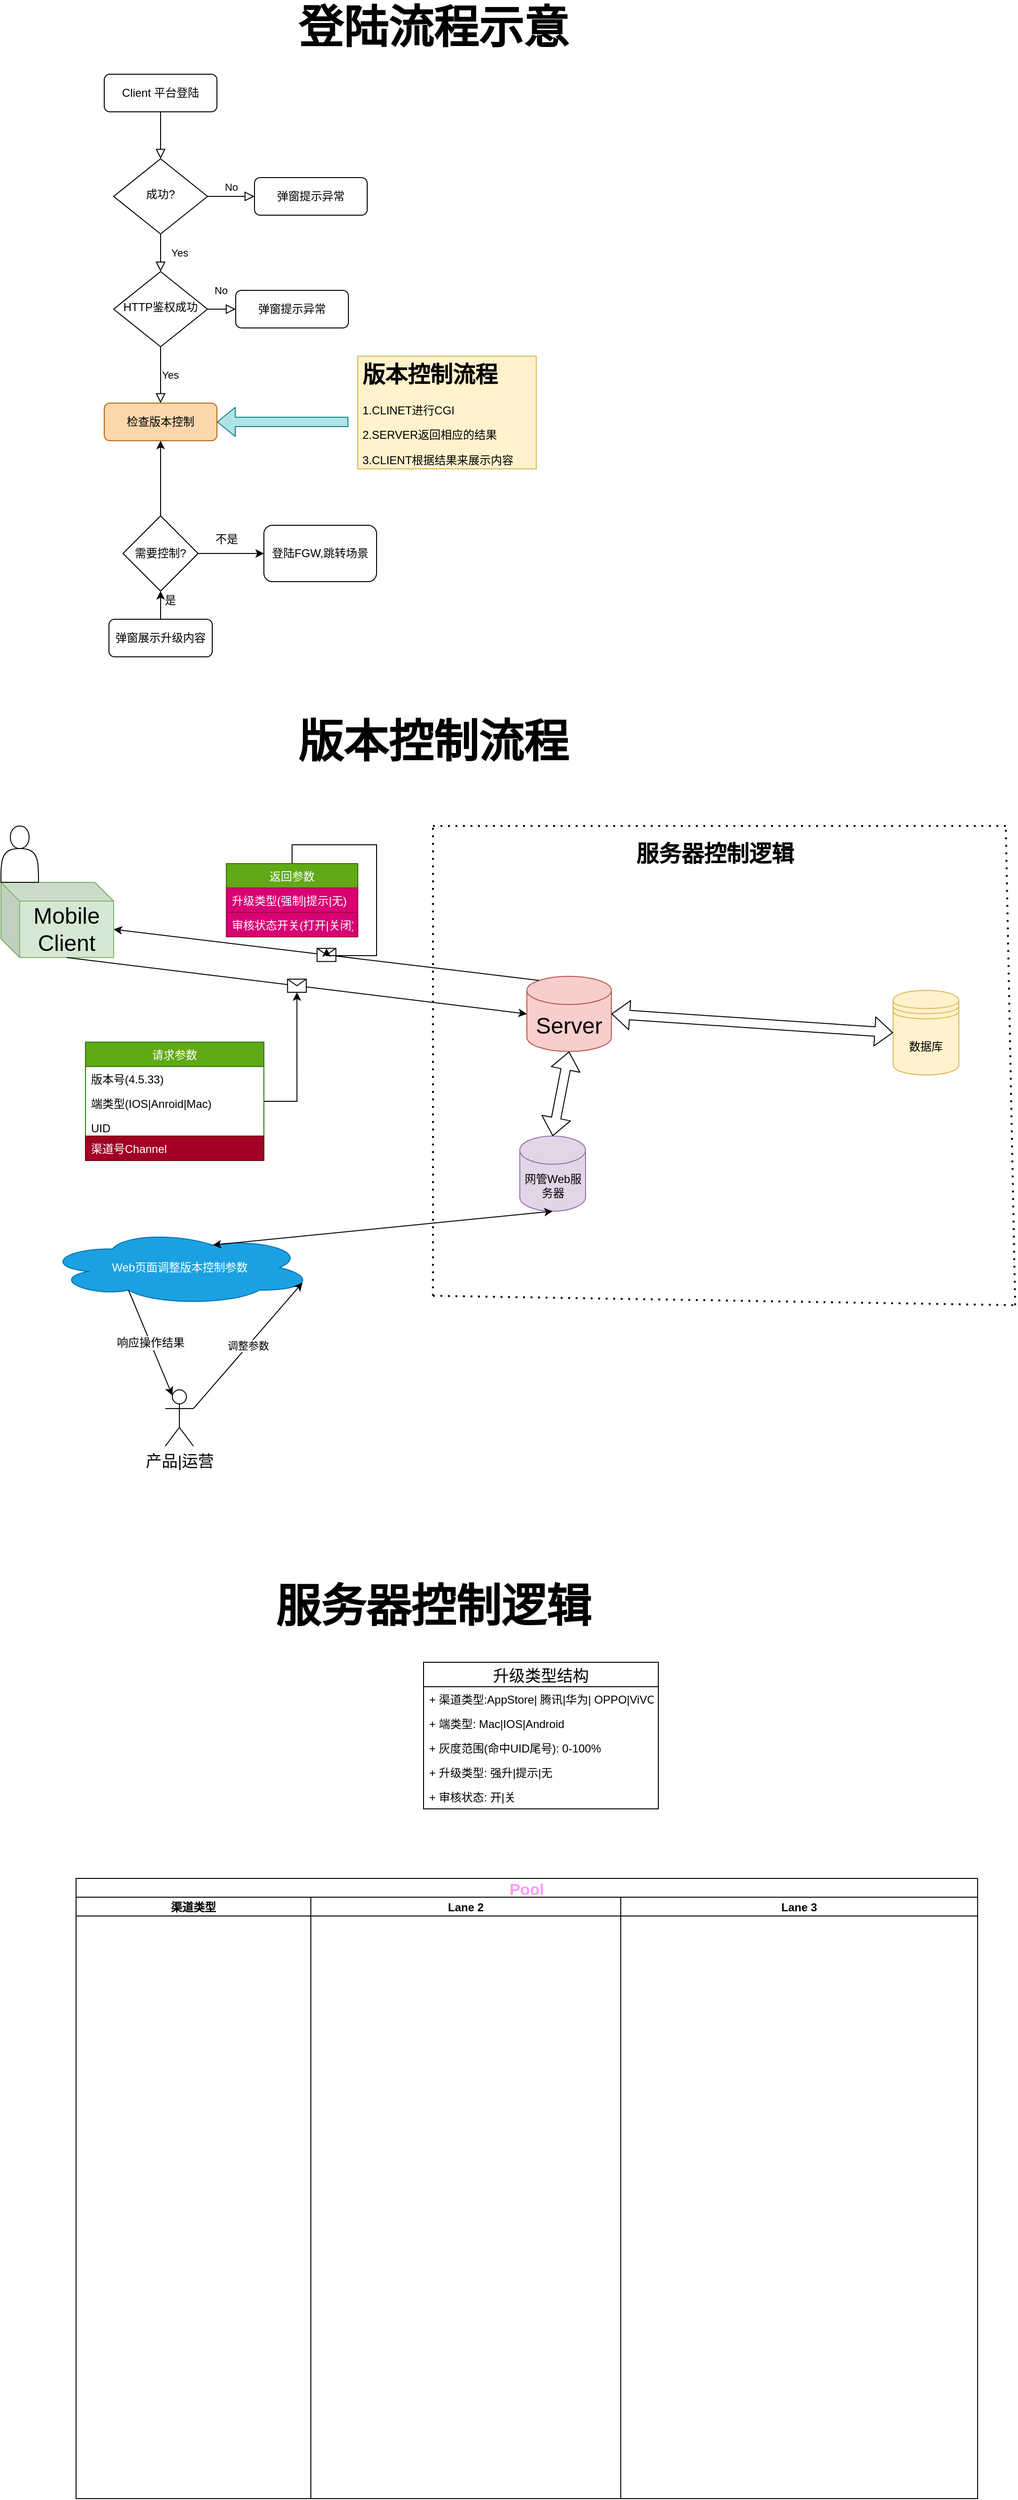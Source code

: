 <mxfile version="14.9.2" type="github">
  <diagram id="C5RBs43oDa-KdzZeNtuy" name="Page-1">
    <mxGraphModel dx="1449" dy="699" grid="1" gridSize="10" guides="1" tooltips="1" connect="1" arrows="1" fold="1" page="1" pageScale="1" pageWidth="827" pageHeight="1169" math="0" shadow="0">
      <root>
        <mxCell id="WIyWlLk6GJQsqaUBKTNV-0" />
        <mxCell id="WIyWlLk6GJQsqaUBKTNV-1" parent="WIyWlLk6GJQsqaUBKTNV-0" />
        <mxCell id="WIyWlLk6GJQsqaUBKTNV-2" value="" style="rounded=0;html=1;jettySize=auto;orthogonalLoop=1;fontSize=11;endArrow=block;endFill=0;endSize=8;strokeWidth=1;shadow=0;labelBackgroundColor=none;edgeStyle=orthogonalEdgeStyle;" parent="WIyWlLk6GJQsqaUBKTNV-1" source="WIyWlLk6GJQsqaUBKTNV-3" target="WIyWlLk6GJQsqaUBKTNV-6" edge="1">
          <mxGeometry relative="1" as="geometry" />
        </mxCell>
        <mxCell id="WIyWlLk6GJQsqaUBKTNV-3" value="Client&amp;nbsp;平台登陆" style="rounded=1;whiteSpace=wrap;html=1;fontSize=12;glass=0;strokeWidth=1;shadow=0;" parent="WIyWlLk6GJQsqaUBKTNV-1" vertex="1">
          <mxGeometry x="160" y="80" width="120" height="40" as="geometry" />
        </mxCell>
        <mxCell id="WIyWlLk6GJQsqaUBKTNV-4" value="Yes" style="rounded=0;html=1;jettySize=auto;orthogonalLoop=1;fontSize=11;endArrow=block;endFill=0;endSize=8;strokeWidth=1;shadow=0;labelBackgroundColor=none;edgeStyle=orthogonalEdgeStyle;" parent="WIyWlLk6GJQsqaUBKTNV-1" source="WIyWlLk6GJQsqaUBKTNV-6" target="WIyWlLk6GJQsqaUBKTNV-10" edge="1">
          <mxGeometry y="20" relative="1" as="geometry">
            <mxPoint as="offset" />
          </mxGeometry>
        </mxCell>
        <mxCell id="WIyWlLk6GJQsqaUBKTNV-5" value="No" style="edgeStyle=orthogonalEdgeStyle;rounded=0;html=1;jettySize=auto;orthogonalLoop=1;fontSize=11;endArrow=block;endFill=0;endSize=8;strokeWidth=1;shadow=0;labelBackgroundColor=none;" parent="WIyWlLk6GJQsqaUBKTNV-1" source="WIyWlLk6GJQsqaUBKTNV-6" target="WIyWlLk6GJQsqaUBKTNV-7" edge="1">
          <mxGeometry y="10" relative="1" as="geometry">
            <mxPoint as="offset" />
          </mxGeometry>
        </mxCell>
        <mxCell id="WIyWlLk6GJQsqaUBKTNV-6" value="成功?" style="rhombus;whiteSpace=wrap;html=1;shadow=0;fontFamily=Helvetica;fontSize=12;align=center;strokeWidth=1;spacing=6;spacingTop=-4;" parent="WIyWlLk6GJQsqaUBKTNV-1" vertex="1">
          <mxGeometry x="170" y="170" width="100" height="80" as="geometry" />
        </mxCell>
        <mxCell id="WIyWlLk6GJQsqaUBKTNV-7" value="弹窗提示异常" style="rounded=1;whiteSpace=wrap;html=1;fontSize=12;glass=0;strokeWidth=1;shadow=0;" parent="WIyWlLk6GJQsqaUBKTNV-1" vertex="1">
          <mxGeometry x="320" y="190" width="120" height="40" as="geometry" />
        </mxCell>
        <mxCell id="WIyWlLk6GJQsqaUBKTNV-8" value="No" style="rounded=0;html=1;jettySize=auto;orthogonalLoop=1;fontSize=11;endArrow=block;endFill=0;endSize=8;strokeWidth=1;shadow=0;labelBackgroundColor=none;edgeStyle=orthogonalEdgeStyle;" parent="WIyWlLk6GJQsqaUBKTNV-1" source="WIyWlLk6GJQsqaUBKTNV-10" target="WIyWlLk6GJQsqaUBKTNV-11" edge="1">
          <mxGeometry x="0.333" y="20" relative="1" as="geometry">
            <mxPoint as="offset" />
          </mxGeometry>
        </mxCell>
        <mxCell id="WIyWlLk6GJQsqaUBKTNV-9" value="Yes" style="edgeStyle=orthogonalEdgeStyle;rounded=0;html=1;jettySize=auto;orthogonalLoop=1;fontSize=11;endArrow=block;endFill=0;endSize=8;strokeWidth=1;shadow=0;labelBackgroundColor=none;" parent="WIyWlLk6GJQsqaUBKTNV-1" source="WIyWlLk6GJQsqaUBKTNV-10" target="WIyWlLk6GJQsqaUBKTNV-12" edge="1">
          <mxGeometry y="10" relative="1" as="geometry">
            <mxPoint as="offset" />
          </mxGeometry>
        </mxCell>
        <mxCell id="WIyWlLk6GJQsqaUBKTNV-10" value="HTTP鉴权成功" style="rhombus;whiteSpace=wrap;html=1;shadow=0;fontFamily=Helvetica;fontSize=12;align=center;strokeWidth=1;spacing=6;spacingTop=-4;" parent="WIyWlLk6GJQsqaUBKTNV-1" vertex="1">
          <mxGeometry x="170" y="290" width="100" height="80" as="geometry" />
        </mxCell>
        <mxCell id="WIyWlLk6GJQsqaUBKTNV-11" value="弹窗提示异常" style="rounded=1;whiteSpace=wrap;html=1;fontSize=12;glass=0;strokeWidth=1;shadow=0;" parent="WIyWlLk6GJQsqaUBKTNV-1" vertex="1">
          <mxGeometry x="300" y="310" width="120" height="40" as="geometry" />
        </mxCell>
        <mxCell id="WIyWlLk6GJQsqaUBKTNV-12" value="检查版本控制" style="rounded=1;whiteSpace=wrap;html=1;fontSize=12;glass=0;strokeWidth=1;shadow=0;fillColor=#fad7ac;strokeColor=#b46504;" parent="WIyWlLk6GJQsqaUBKTNV-1" vertex="1">
          <mxGeometry x="160" y="430" width="120" height="40" as="geometry" />
        </mxCell>
        <mxCell id="D4YN4v9mlvJEu1m4oH__-1" style="edgeStyle=orthogonalEdgeStyle;rounded=0;orthogonalLoop=1;jettySize=auto;html=1;" parent="WIyWlLk6GJQsqaUBKTNV-1" source="D4YN4v9mlvJEu1m4oH__-0" target="WIyWlLk6GJQsqaUBKTNV-12" edge="1">
          <mxGeometry relative="1" as="geometry" />
        </mxCell>
        <mxCell id="D4YN4v9mlvJEu1m4oH__-6" style="edgeStyle=orthogonalEdgeStyle;rounded=0;orthogonalLoop=1;jettySize=auto;html=1;entryX=0;entryY=0.5;entryDx=0;entryDy=0;" parent="WIyWlLk6GJQsqaUBKTNV-1" source="D4YN4v9mlvJEu1m4oH__-0" target="D4YN4v9mlvJEu1m4oH__-2" edge="1">
          <mxGeometry relative="1" as="geometry" />
        </mxCell>
        <mxCell id="D4YN4v9mlvJEu1m4oH__-0" value="需要控制?" style="rhombus;whiteSpace=wrap;html=1;" parent="WIyWlLk6GJQsqaUBKTNV-1" vertex="1">
          <mxGeometry x="180" y="550" width="80" height="80" as="geometry" />
        </mxCell>
        <mxCell id="D4YN4v9mlvJEu1m4oH__-2" value="登陆FGW,跳转场景" style="rounded=1;whiteSpace=wrap;html=1;" parent="WIyWlLk6GJQsqaUBKTNV-1" vertex="1">
          <mxGeometry x="330" y="560" width="120" height="60" as="geometry" />
        </mxCell>
        <mxCell id="D4YN4v9mlvJEu1m4oH__-4" style="edgeStyle=orthogonalEdgeStyle;rounded=0;orthogonalLoop=1;jettySize=auto;html=1;" parent="WIyWlLk6GJQsqaUBKTNV-1" source="D4YN4v9mlvJEu1m4oH__-3" target="D4YN4v9mlvJEu1m4oH__-0" edge="1">
          <mxGeometry relative="1" as="geometry" />
        </mxCell>
        <mxCell id="D4YN4v9mlvJEu1m4oH__-3" value="弹窗展示升级内容" style="rounded=1;whiteSpace=wrap;html=1;" parent="WIyWlLk6GJQsqaUBKTNV-1" vertex="1">
          <mxGeometry x="165" y="660" width="110" height="40" as="geometry" />
        </mxCell>
        <mxCell id="D4YN4v9mlvJEu1m4oH__-5" value="是" style="text;html=1;align=center;verticalAlign=middle;resizable=0;points=[];autosize=1;strokeColor=none;" parent="WIyWlLk6GJQsqaUBKTNV-1" vertex="1">
          <mxGeometry x="215" y="630" width="30" height="20" as="geometry" />
        </mxCell>
        <mxCell id="D4YN4v9mlvJEu1m4oH__-7" value="不是" style="text;html=1;align=center;verticalAlign=middle;resizable=0;points=[];autosize=1;strokeColor=none;" parent="WIyWlLk6GJQsqaUBKTNV-1" vertex="1">
          <mxGeometry x="270" y="565" width="40" height="20" as="geometry" />
        </mxCell>
        <mxCell id="D4YN4v9mlvJEu1m4oH__-8" value="" style="shape=flexArrow;endArrow=classic;html=1;entryX=1;entryY=0.5;entryDx=0;entryDy=0;fillColor=#b0e3e6;strokeColor=#0e8088;" parent="WIyWlLk6GJQsqaUBKTNV-1" target="WIyWlLk6GJQsqaUBKTNV-12" edge="1">
          <mxGeometry width="50" height="50" relative="1" as="geometry">
            <mxPoint x="420" y="450" as="sourcePoint" />
            <mxPoint x="464" y="430" as="targetPoint" />
          </mxGeometry>
        </mxCell>
        <mxCell id="D4YN4v9mlvJEu1m4oH__-9" value="&lt;h1&gt;版本控制流程&lt;/h1&gt;&lt;p&gt;1.CLINET进行CGI&lt;/p&gt;&lt;p&gt;2.SERVER返回相应的结果&lt;/p&gt;&lt;p&gt;3.CLIENT根据结果来展示内容&lt;/p&gt;" style="text;html=1;strokeColor=#d6b656;fillColor=#fff2cc;spacing=5;spacingTop=-20;whiteSpace=wrap;overflow=hidden;rounded=0;" parent="WIyWlLk6GJQsqaUBKTNV-1" vertex="1">
          <mxGeometry x="430" y="380" width="190" height="120" as="geometry" />
        </mxCell>
        <mxCell id="D4YN4v9mlvJEu1m4oH__-10" value="&lt;font style=&quot;font-size: 48px&quot;&gt;登陆流程示意&lt;/font&gt;" style="text;html=1;align=center;verticalAlign=middle;resizable=0;points=[];autosize=1;strokeColor=none;fontSize=24;fontStyle=1" parent="WIyWlLk6GJQsqaUBKTNV-1" vertex="1">
          <mxGeometry x="360" y="10" width="300" height="40" as="geometry" />
        </mxCell>
        <mxCell id="D4YN4v9mlvJEu1m4oH__-46" value="&lt;h1 style=&quot;text-align: left&quot;&gt;版本控制流程&lt;/h1&gt;" style="text;html=1;align=center;verticalAlign=middle;resizable=0;points=[];autosize=1;strokeColor=none;fontSize=24;" parent="WIyWlLk6GJQsqaUBKTNV-1" vertex="1">
          <mxGeometry x="360" y="740" width="300" height="100" as="geometry" />
        </mxCell>
        <mxCell id="D4YN4v9mlvJEu1m4oH__-47" value="Mobile&lt;br&gt;Client" style="shape=cube;whiteSpace=wrap;html=1;boundedLbl=1;backgroundOutline=1;darkOpacity=0.05;darkOpacity2=0.1;fontSize=24;fillColor=#d5e8d4;strokeColor=#82b366;" parent="WIyWlLk6GJQsqaUBKTNV-1" vertex="1">
          <mxGeometry x="50" y="940" width="120" height="80" as="geometry" />
        </mxCell>
        <mxCell id="D4YN4v9mlvJEu1m4oH__-48" value="Server" style="shape=cylinder3;whiteSpace=wrap;html=1;boundedLbl=1;backgroundOutline=1;size=15;fontSize=24;fillColor=#f8cecc;strokeColor=#b85450;" parent="WIyWlLk6GJQsqaUBKTNV-1" vertex="1">
          <mxGeometry x="610" y="1040" width="90" height="80" as="geometry" />
        </mxCell>
        <mxCell id="0dqQhRruF30PHTMvhqvC-68" style="edgeStyle=orthogonalEdgeStyle;rounded=0;orthogonalLoop=1;jettySize=auto;html=1;entryX=0.5;entryY=1;entryDx=0;entryDy=0;" edge="1" parent="WIyWlLk6GJQsqaUBKTNV-1" source="0dqQhRruF30PHTMvhqvC-1" target="0dqQhRruF30PHTMvhqvC-66">
          <mxGeometry relative="1" as="geometry" />
        </mxCell>
        <mxCell id="0dqQhRruF30PHTMvhqvC-1" value="请求参数" style="swimlane;fontStyle=0;childLayout=stackLayout;horizontal=1;startSize=26;horizontalStack=0;resizeParent=1;resizeParentMax=0;resizeLast=0;collapsible=1;marginBottom=0;autosize=1;metaEdit=1;aspect=fixed;fillColor=#60a917;strokeColor=#2D7600;fontColor=#ffffff;" vertex="1" parent="WIyWlLk6GJQsqaUBKTNV-1">
          <mxGeometry x="140" y="1110" width="190" height="126" as="geometry" />
        </mxCell>
        <mxCell id="0dqQhRruF30PHTMvhqvC-2" value="版本号(4.5.33)" style="text;strokeColor=none;fillColor=none;align=left;verticalAlign=top;spacingLeft=4;spacingRight=4;overflow=hidden;rotatable=0;points=[[0,0.5],[1,0.5]];portConstraint=eastwest;" vertex="1" parent="0dqQhRruF30PHTMvhqvC-1">
          <mxGeometry y="26" width="190" height="26" as="geometry" />
        </mxCell>
        <mxCell id="0dqQhRruF30PHTMvhqvC-3" value="端类型(IOS|Anroid|Mac)" style="text;strokeColor=none;fillColor=none;align=left;verticalAlign=top;spacingLeft=4;spacingRight=4;overflow=hidden;rotatable=0;points=[[0,0.5],[1,0.5]];portConstraint=eastwest;" vertex="1" parent="0dqQhRruF30PHTMvhqvC-1">
          <mxGeometry y="52" width="190" height="26" as="geometry" />
        </mxCell>
        <object label="UID" Channel="" id="0dqQhRruF30PHTMvhqvC-4">
          <mxCell style="text;strokeColor=none;fillColor=none;align=left;verticalAlign=top;spacingLeft=4;spacingRight=4;overflow=hidden;rotatable=0;points=[[0,0.5],[1,0.5]];portConstraint=eastwest;" vertex="1" parent="0dqQhRruF30PHTMvhqvC-1">
            <mxGeometry y="78" width="190" height="22" as="geometry" />
          </mxCell>
        </object>
        <mxCell id="0dqQhRruF30PHTMvhqvC-62" value="渠道号Channel" style="text;strokeColor=#6F0000;fillColor=#a20025;align=left;verticalAlign=top;spacingLeft=4;spacingRight=4;overflow=hidden;rotatable=0;points=[[0,0.5],[1,0.5]];portConstraint=eastwest;fontColor=#ffffff;" vertex="1" parent="0dqQhRruF30PHTMvhqvC-1">
          <mxGeometry y="100" width="190" height="26" as="geometry" />
        </mxCell>
        <mxCell id="0dqQhRruF30PHTMvhqvC-7" value="" style="shape=actor;whiteSpace=wrap;html=1;" vertex="1" parent="WIyWlLk6GJQsqaUBKTNV-1">
          <mxGeometry x="50" y="880" width="40" height="60" as="geometry" />
        </mxCell>
        <mxCell id="0dqQhRruF30PHTMvhqvC-8" value="数据库" style="shape=datastore;whiteSpace=wrap;html=1;fillColor=#fff2cc;strokeColor=#d6b656;" vertex="1" parent="WIyWlLk6GJQsqaUBKTNV-1">
          <mxGeometry x="1000" y="1055" width="70" height="90" as="geometry" />
        </mxCell>
        <mxCell id="0dqQhRruF30PHTMvhqvC-9" value="产品|运营&lt;br style=&quot;font-size: 17px;&quot;&gt;" style="shape=umlActor;verticalLabelPosition=bottom;verticalAlign=top;html=1;outlineConnect=0;fontSize=17;" vertex="1" parent="WIyWlLk6GJQsqaUBKTNV-1">
          <mxGeometry x="225" y="1480" width="30" height="60" as="geometry" />
        </mxCell>
        <mxCell id="0dqQhRruF30PHTMvhqvC-10" value="Web页面调整版本控制参数" style="ellipse;shape=cloud;whiteSpace=wrap;html=1;fillColor=#1ba1e2;strokeColor=#006EAF;fontColor=#ffffff;" vertex="1" parent="WIyWlLk6GJQsqaUBKTNV-1">
          <mxGeometry x="97.5" y="1310" width="285" height="80" as="geometry" />
        </mxCell>
        <mxCell id="0dqQhRruF30PHTMvhqvC-19" value="网管Web服务器" style="shape=cylinder3;whiteSpace=wrap;html=1;boundedLbl=1;backgroundOutline=1;size=15;fillColor=#e1d5e7;strokeColor=#9673a6;" vertex="1" parent="WIyWlLk6GJQsqaUBKTNV-1">
          <mxGeometry x="602.5" y="1210" width="70" height="80" as="geometry" />
        </mxCell>
        <mxCell id="0dqQhRruF30PHTMvhqvC-33" value="" style="endArrow=classic;html=1;entryX=0.25;entryY=0.1;entryDx=0;entryDy=0;entryPerimeter=0;exitX=0.31;exitY=0.8;exitDx=0;exitDy=0;exitPerimeter=0;" edge="1" parent="WIyWlLk6GJQsqaUBKTNV-1" source="0dqQhRruF30PHTMvhqvC-10" target="0dqQhRruF30PHTMvhqvC-9">
          <mxGeometry relative="1" as="geometry">
            <mxPoint x="360" y="1540" as="sourcePoint" />
            <mxPoint x="460" y="1540" as="targetPoint" />
          </mxGeometry>
        </mxCell>
        <mxCell id="0dqQhRruF30PHTMvhqvC-34" value="&lt;span style=&quot;font-size: 12px ; background-color: rgb(248 , 249 , 250)&quot;&gt;响应操作结果&lt;/span&gt;" style="edgeLabel;resizable=0;html=1;align=center;verticalAlign=middle;" connectable="0" vertex="1" parent="0dqQhRruF30PHTMvhqvC-33">
          <mxGeometry relative="1" as="geometry" />
        </mxCell>
        <mxCell id="0dqQhRruF30PHTMvhqvC-35" value="" style="endArrow=classic;html=1;entryX=0.96;entryY=0.7;entryDx=0;entryDy=0;entryPerimeter=0;exitX=1;exitY=0.333;exitDx=0;exitDy=0;exitPerimeter=0;" edge="1" parent="WIyWlLk6GJQsqaUBKTNV-1" source="0dqQhRruF30PHTMvhqvC-9" target="0dqQhRruF30PHTMvhqvC-10">
          <mxGeometry relative="1" as="geometry">
            <mxPoint x="495" y="1670" as="sourcePoint" />
            <mxPoint x="655" y="1670" as="targetPoint" />
          </mxGeometry>
        </mxCell>
        <mxCell id="0dqQhRruF30PHTMvhqvC-36" value="调整参数" style="edgeLabel;resizable=0;html=1;align=center;verticalAlign=middle;" connectable="0" vertex="1" parent="0dqQhRruF30PHTMvhqvC-35">
          <mxGeometry relative="1" as="geometry" />
        </mxCell>
        <mxCell id="0dqQhRruF30PHTMvhqvC-39" value="" style="shape=flexArrow;endArrow=classic;startArrow=classic;html=1;entryX=0.5;entryY=1;entryDx=0;entryDy=0;entryPerimeter=0;exitX=0.5;exitY=0;exitDx=0;exitDy=0;exitPerimeter=0;" edge="1" parent="WIyWlLk6GJQsqaUBKTNV-1" source="0dqQhRruF30PHTMvhqvC-19" target="D4YN4v9mlvJEu1m4oH__-48">
          <mxGeometry width="100" height="100" relative="1" as="geometry">
            <mxPoint x="350" y="1250" as="sourcePoint" />
            <mxPoint x="450" y="1150" as="targetPoint" />
          </mxGeometry>
        </mxCell>
        <mxCell id="0dqQhRruF30PHTMvhqvC-41" value="" style="endArrow=classic;startArrow=classic;html=1;exitX=0.625;exitY=0.2;exitDx=0;exitDy=0;exitPerimeter=0;entryX=0.5;entryY=1;entryDx=0;entryDy=0;entryPerimeter=0;" edge="1" parent="WIyWlLk6GJQsqaUBKTNV-1" source="0dqQhRruF30PHTMvhqvC-10" target="0dqQhRruF30PHTMvhqvC-19">
          <mxGeometry width="50" height="50" relative="1" as="geometry">
            <mxPoint x="390" y="1360" as="sourcePoint" />
            <mxPoint x="440" y="1310" as="targetPoint" />
          </mxGeometry>
        </mxCell>
        <mxCell id="0dqQhRruF30PHTMvhqvC-42" value="" style="shape=flexArrow;endArrow=classic;startArrow=classic;html=1;entryX=0;entryY=0.5;entryDx=0;entryDy=0;exitX=1;exitY=0.5;exitDx=0;exitDy=0;exitPerimeter=0;" edge="1" parent="WIyWlLk6GJQsqaUBKTNV-1" source="D4YN4v9mlvJEu1m4oH__-48" target="0dqQhRruF30PHTMvhqvC-8">
          <mxGeometry width="100" height="100" relative="1" as="geometry">
            <mxPoint x="590" y="1110" as="sourcePoint" />
            <mxPoint x="460" y="1080" as="targetPoint" />
            <Array as="points" />
          </mxGeometry>
        </mxCell>
        <mxCell id="0dqQhRruF30PHTMvhqvC-65" value="" style="endArrow=classic;html=1;exitX=0;exitY=0;exitDx=70;exitDy=80;exitPerimeter=0;entryX=0;entryY=0.5;entryDx=0;entryDy=0;entryPerimeter=0;" edge="1" parent="WIyWlLk6GJQsqaUBKTNV-1" source="D4YN4v9mlvJEu1m4oH__-47" target="D4YN4v9mlvJEu1m4oH__-48">
          <mxGeometry relative="1" as="geometry">
            <mxPoint x="290" y="1120" as="sourcePoint" />
            <mxPoint x="420" y="1110" as="targetPoint" />
          </mxGeometry>
        </mxCell>
        <mxCell id="0dqQhRruF30PHTMvhqvC-66" value="" style="shape=message;html=1;outlineConnect=0;" vertex="1" parent="0dqQhRruF30PHTMvhqvC-65">
          <mxGeometry width="20" height="14" relative="1" as="geometry">
            <mxPoint x="-10" y="-7" as="offset" />
          </mxGeometry>
        </mxCell>
        <mxCell id="0dqQhRruF30PHTMvhqvC-69" value="" style="endArrow=classic;html=1;exitX=0.145;exitY=0;exitDx=0;exitDy=4.35;exitPerimeter=0;entryX=0;entryY=0;entryDx=120;entryDy=50;entryPerimeter=0;" edge="1" parent="WIyWlLk6GJQsqaUBKTNV-1" source="D4YN4v9mlvJEu1m4oH__-48" target="D4YN4v9mlvJEu1m4oH__-47">
          <mxGeometry relative="1" as="geometry">
            <mxPoint x="290" y="1020" as="sourcePoint" />
            <mxPoint x="210" y="950" as="targetPoint" />
          </mxGeometry>
        </mxCell>
        <mxCell id="0dqQhRruF30PHTMvhqvC-70" value="" style="shape=message;html=1;outlineConnect=0;" vertex="1" parent="0dqQhRruF30PHTMvhqvC-69">
          <mxGeometry width="20" height="14" relative="1" as="geometry">
            <mxPoint x="-10" y="-7" as="offset" />
          </mxGeometry>
        </mxCell>
        <mxCell id="0dqQhRruF30PHTMvhqvC-75" style="edgeStyle=orthogonalEdgeStyle;rounded=0;orthogonalLoop=1;jettySize=auto;html=1;entryX=0.5;entryY=0;entryDx=0;entryDy=0;exitX=0.5;exitY=0;exitDx=0;exitDy=0;" edge="1" parent="WIyWlLk6GJQsqaUBKTNV-1" source="0dqQhRruF30PHTMvhqvC-71" target="0dqQhRruF30PHTMvhqvC-70">
          <mxGeometry relative="1" as="geometry" />
        </mxCell>
        <mxCell id="0dqQhRruF30PHTMvhqvC-71" value="返回参数" style="swimlane;fontStyle=0;childLayout=stackLayout;horizontal=1;startSize=26;horizontalStack=0;resizeParent=1;resizeParentMax=0;resizeLast=0;collapsible=1;marginBottom=0;fillColor=#60a917;strokeColor=#2D7600;fontColor=#ffffff;" vertex="1" parent="WIyWlLk6GJQsqaUBKTNV-1">
          <mxGeometry x="290" y="920" width="140" height="78" as="geometry" />
        </mxCell>
        <mxCell id="0dqQhRruF30PHTMvhqvC-72" value="升级类型(强制|提示|无)" style="text;strokeColor=#A50040;fillColor=#d80073;align=left;verticalAlign=top;spacingLeft=4;spacingRight=4;overflow=hidden;rotatable=0;points=[[0,0.5],[1,0.5]];portConstraint=eastwest;fontColor=#ffffff;" vertex="1" parent="0dqQhRruF30PHTMvhqvC-71">
          <mxGeometry y="26" width="140" height="26" as="geometry" />
        </mxCell>
        <mxCell id="0dqQhRruF30PHTMvhqvC-73" value="审核状态开关(打开|关闭)" style="text;strokeColor=#A50040;fillColor=#d80073;align=left;verticalAlign=top;spacingLeft=4;spacingRight=4;overflow=hidden;rotatable=0;points=[[0,0.5],[1,0.5]];portConstraint=eastwest;fontColor=#ffffff;" vertex="1" parent="0dqQhRruF30PHTMvhqvC-71">
          <mxGeometry y="52" width="140" height="26" as="geometry" />
        </mxCell>
        <mxCell id="0dqQhRruF30PHTMvhqvC-77" value="" style="endArrow=none;dashed=1;html=1;dashPattern=1 3;strokeWidth=2;" edge="1" parent="WIyWlLk6GJQsqaUBKTNV-1">
          <mxGeometry width="50" height="50" relative="1" as="geometry">
            <mxPoint x="510" y="1380" as="sourcePoint" />
            <mxPoint x="510" y="880" as="targetPoint" />
          </mxGeometry>
        </mxCell>
        <mxCell id="0dqQhRruF30PHTMvhqvC-78" value="" style="endArrow=none;dashed=1;html=1;dashPattern=1 3;strokeWidth=2;" edge="1" parent="WIyWlLk6GJQsqaUBKTNV-1">
          <mxGeometry width="50" height="50" relative="1" as="geometry">
            <mxPoint x="510" y="880" as="sourcePoint" />
            <mxPoint x="1120" y="880" as="targetPoint" />
          </mxGeometry>
        </mxCell>
        <mxCell id="0dqQhRruF30PHTMvhqvC-79" value="" style="endArrow=none;dashed=1;html=1;dashPattern=1 3;strokeWidth=2;" edge="1" parent="WIyWlLk6GJQsqaUBKTNV-1">
          <mxGeometry width="50" height="50" relative="1" as="geometry">
            <mxPoint x="1130" y="1390" as="sourcePoint" />
            <mxPoint x="1120" y="880" as="targetPoint" />
          </mxGeometry>
        </mxCell>
        <mxCell id="0dqQhRruF30PHTMvhqvC-80" value="" style="endArrow=none;dashed=1;html=1;dashPattern=1 3;strokeWidth=2;" edge="1" parent="WIyWlLk6GJQsqaUBKTNV-1">
          <mxGeometry width="50" height="50" relative="1" as="geometry">
            <mxPoint x="510" y="1380" as="sourcePoint" />
            <mxPoint x="1130" y="1390" as="targetPoint" />
          </mxGeometry>
        </mxCell>
        <mxCell id="0dqQhRruF30PHTMvhqvC-82" value="服务器控制逻辑" style="text;strokeColor=none;fillColor=none;html=1;fontSize=24;fontStyle=1;verticalAlign=middle;align=center;" vertex="1" parent="WIyWlLk6GJQsqaUBKTNV-1">
          <mxGeometry x="760" y="890" width="100" height="40" as="geometry" />
        </mxCell>
        <mxCell id="0dqQhRruF30PHTMvhqvC-84" value="&lt;span style=&quot;color: rgb(0 , 0 , 0) ; font-weight: 700&quot;&gt;&lt;font style=&quot;font-size: 48px&quot;&gt;服务器控制逻辑&lt;/font&gt;&lt;/span&gt;" style="text;html=1;align=center;verticalAlign=middle;resizable=0;points=[];autosize=1;strokeColor=none;fontSize=17;fontColor=#FF99FF;" vertex="1" parent="WIyWlLk6GJQsqaUBKTNV-1">
          <mxGeometry x="335" y="1690" width="350" height="40" as="geometry" />
        </mxCell>
        <mxCell id="0dqQhRruF30PHTMvhqvC-85" value="升级类型结构" style="swimlane;fontStyle=0;childLayout=stackLayout;horizontal=1;startSize=26;fillColor=none;horizontalStack=0;resizeParent=1;resizeParentMax=0;resizeLast=0;collapsible=1;marginBottom=0;fontSize=17;" vertex="1" parent="WIyWlLk6GJQsqaUBKTNV-1">
          <mxGeometry x="500" y="1770" width="250" height="156" as="geometry" />
        </mxCell>
        <mxCell id="0dqQhRruF30PHTMvhqvC-87" value="+ 渠道类型:AppStore| 腾讯|华为| OPPO|ViVO" style="text;strokeColor=none;fillColor=none;align=left;verticalAlign=top;spacingLeft=4;spacingRight=4;overflow=hidden;rotatable=0;points=[[0,0.5],[1,0.5]];portConstraint=eastwest;" vertex="1" parent="0dqQhRruF30PHTMvhqvC-85">
          <mxGeometry y="26" width="250" height="26" as="geometry" />
        </mxCell>
        <mxCell id="0dqQhRruF30PHTMvhqvC-86" value="+ 端类型: Mac|IOS|Android&#xa;" style="text;strokeColor=none;fillColor=none;align=left;verticalAlign=top;spacingLeft=4;spacingRight=4;overflow=hidden;rotatable=0;points=[[0,0.5],[1,0.5]];portConstraint=eastwest;" vertex="1" parent="0dqQhRruF30PHTMvhqvC-85">
          <mxGeometry y="52" width="250" height="26" as="geometry" />
        </mxCell>
        <mxCell id="0dqQhRruF30PHTMvhqvC-97" value="+ 灰度范围(命中UID尾号): 0-100%" style="text;strokeColor=none;fillColor=none;align=left;verticalAlign=top;spacingLeft=4;spacingRight=4;overflow=hidden;rotatable=0;points=[[0,0.5],[1,0.5]];portConstraint=eastwest;" vertex="1" parent="0dqQhRruF30PHTMvhqvC-85">
          <mxGeometry y="78" width="250" height="26" as="geometry" />
        </mxCell>
        <mxCell id="0dqQhRruF30PHTMvhqvC-96" value="+ 升级类型: 强升|提示|无" style="text;strokeColor=none;fillColor=none;align=left;verticalAlign=top;spacingLeft=4;spacingRight=4;overflow=hidden;rotatable=0;points=[[0,0.5],[1,0.5]];portConstraint=eastwest;" vertex="1" parent="0dqQhRruF30PHTMvhqvC-85">
          <mxGeometry y="104" width="250" height="26" as="geometry" />
        </mxCell>
        <mxCell id="0dqQhRruF30PHTMvhqvC-95" value="+ 审核状态: 开|关" style="text;strokeColor=none;fillColor=none;align=left;verticalAlign=top;spacingLeft=4;spacingRight=4;overflow=hidden;rotatable=0;points=[[0,0.5],[1,0.5]];portConstraint=eastwest;" vertex="1" parent="0dqQhRruF30PHTMvhqvC-85">
          <mxGeometry y="130" width="250" height="26" as="geometry" />
        </mxCell>
        <mxCell id="0dqQhRruF30PHTMvhqvC-89" value="Pool" style="swimlane;childLayout=stackLayout;resizeParent=1;resizeParentMax=0;startSize=20;fontSize=17;fontColor=#FF99FF;metaEdit=1;resizeHeight=1;resizeWidth=1;" vertex="1" parent="WIyWlLk6GJQsqaUBKTNV-1">
          <mxGeometry x="130" y="2000" width="960" height="660" as="geometry" />
        </mxCell>
        <mxCell id="0dqQhRruF30PHTMvhqvC-90" value="渠道类型" style="swimlane;startSize=20;resizeWidth=1;resizeHeight=1;" vertex="1" parent="0dqQhRruF30PHTMvhqvC-89">
          <mxGeometry y="20" width="250" height="640" as="geometry" />
        </mxCell>
        <mxCell id="0dqQhRruF30PHTMvhqvC-91" value="Lane 2" style="swimlane;startSize=20;" vertex="1" parent="0dqQhRruF30PHTMvhqvC-89">
          <mxGeometry x="250" y="20" width="330" height="640" as="geometry" />
        </mxCell>
        <mxCell id="0dqQhRruF30PHTMvhqvC-92" value="Lane 3" style="swimlane;startSize=20;" vertex="1" parent="0dqQhRruF30PHTMvhqvC-89">
          <mxGeometry x="580" y="20" width="380" height="640" as="geometry" />
        </mxCell>
      </root>
    </mxGraphModel>
  </diagram>
</mxfile>
